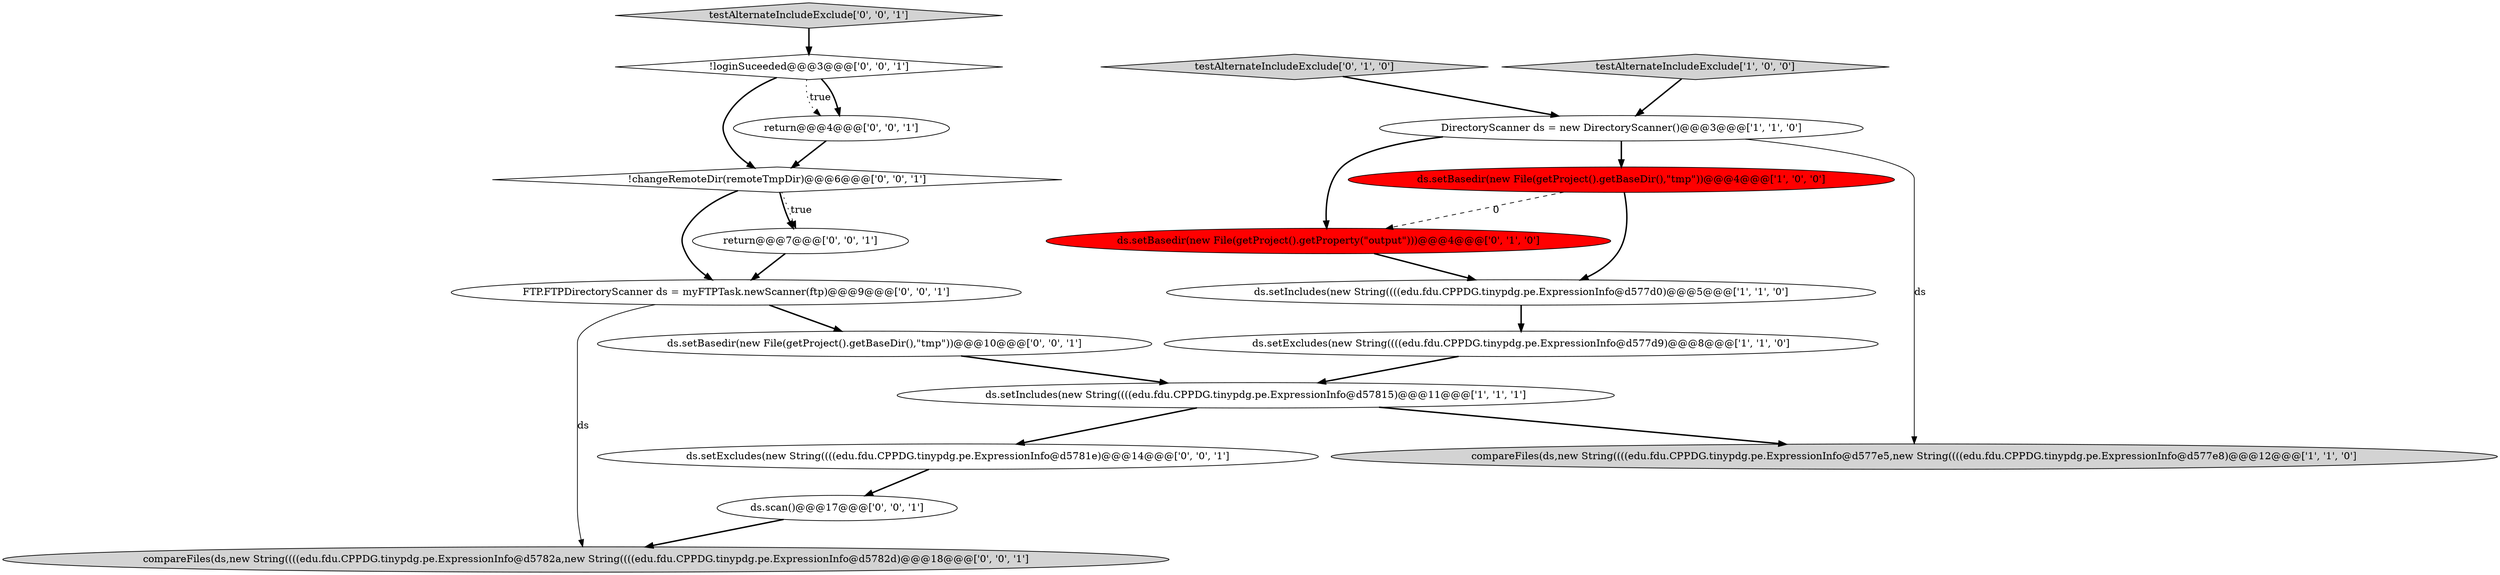 digraph {
4 [style = filled, label = "ds.setExcludes(new String((((edu.fdu.CPPDG.tinypdg.pe.ExpressionInfo@d577d9)@@@8@@@['1', '1', '0']", fillcolor = white, shape = ellipse image = "AAA0AAABBB1BBB"];
16 [style = filled, label = "compareFiles(ds,new String((((edu.fdu.CPPDG.tinypdg.pe.ExpressionInfo@d5782a,new String((((edu.fdu.CPPDG.tinypdg.pe.ExpressionInfo@d5782d)@@@18@@@['0', '0', '1']", fillcolor = lightgray, shape = ellipse image = "AAA0AAABBB3BBB"];
7 [style = filled, label = "ds.setBasedir(new File(getProject().getProperty(\"output\")))@@@4@@@['0', '1', '0']", fillcolor = red, shape = ellipse image = "AAA1AAABBB2BBB"];
14 [style = filled, label = "!loginSuceeded@@@3@@@['0', '0', '1']", fillcolor = white, shape = diamond image = "AAA0AAABBB3BBB"];
8 [style = filled, label = "testAlternateIncludeExclude['0', '1', '0']", fillcolor = lightgray, shape = diamond image = "AAA0AAABBB2BBB"];
12 [style = filled, label = "!changeRemoteDir(remoteTmpDir)@@@6@@@['0', '0', '1']", fillcolor = white, shape = diamond image = "AAA0AAABBB3BBB"];
15 [style = filled, label = "ds.setExcludes(new String((((edu.fdu.CPPDG.tinypdg.pe.ExpressionInfo@d5781e)@@@14@@@['0', '0', '1']", fillcolor = white, shape = ellipse image = "AAA0AAABBB3BBB"];
3 [style = filled, label = "ds.setBasedir(new File(getProject().getBaseDir(),\"tmp\"))@@@4@@@['1', '0', '0']", fillcolor = red, shape = ellipse image = "AAA1AAABBB1BBB"];
1 [style = filled, label = "ds.setIncludes(new String((((edu.fdu.CPPDG.tinypdg.pe.ExpressionInfo@d57815)@@@11@@@['1', '1', '1']", fillcolor = white, shape = ellipse image = "AAA0AAABBB1BBB"];
17 [style = filled, label = "testAlternateIncludeExclude['0', '0', '1']", fillcolor = lightgray, shape = diamond image = "AAA0AAABBB3BBB"];
5 [style = filled, label = "testAlternateIncludeExclude['1', '0', '0']", fillcolor = lightgray, shape = diamond image = "AAA0AAABBB1BBB"];
0 [style = filled, label = "ds.setIncludes(new String((((edu.fdu.CPPDG.tinypdg.pe.ExpressionInfo@d577d0)@@@5@@@['1', '1', '0']", fillcolor = white, shape = ellipse image = "AAA0AAABBB1BBB"];
18 [style = filled, label = "FTP.FTPDirectoryScanner ds = myFTPTask.newScanner(ftp)@@@9@@@['0', '0', '1']", fillcolor = white, shape = ellipse image = "AAA0AAABBB3BBB"];
6 [style = filled, label = "compareFiles(ds,new String((((edu.fdu.CPPDG.tinypdg.pe.ExpressionInfo@d577e5,new String((((edu.fdu.CPPDG.tinypdg.pe.ExpressionInfo@d577e8)@@@12@@@['1', '1', '0']", fillcolor = lightgray, shape = ellipse image = "AAA0AAABBB1BBB"];
13 [style = filled, label = "ds.setBasedir(new File(getProject().getBaseDir(),\"tmp\"))@@@10@@@['0', '0', '1']", fillcolor = white, shape = ellipse image = "AAA0AAABBB3BBB"];
9 [style = filled, label = "ds.scan()@@@17@@@['0', '0', '1']", fillcolor = white, shape = ellipse image = "AAA0AAABBB3BBB"];
10 [style = filled, label = "return@@@7@@@['0', '0', '1']", fillcolor = white, shape = ellipse image = "AAA0AAABBB3BBB"];
2 [style = filled, label = "DirectoryScanner ds = new DirectoryScanner()@@@3@@@['1', '1', '0']", fillcolor = white, shape = ellipse image = "AAA0AAABBB1BBB"];
11 [style = filled, label = "return@@@4@@@['0', '0', '1']", fillcolor = white, shape = ellipse image = "AAA0AAABBB3BBB"];
18->16 [style = solid, label="ds"];
10->18 [style = bold, label=""];
3->7 [style = dashed, label="0"];
1->15 [style = bold, label=""];
2->3 [style = bold, label=""];
2->6 [style = solid, label="ds"];
7->0 [style = bold, label=""];
11->12 [style = bold, label=""];
9->16 [style = bold, label=""];
13->1 [style = bold, label=""];
3->0 [style = bold, label=""];
5->2 [style = bold, label=""];
12->10 [style = bold, label=""];
1->6 [style = bold, label=""];
12->10 [style = dotted, label="true"];
8->2 [style = bold, label=""];
0->4 [style = bold, label=""];
15->9 [style = bold, label=""];
17->14 [style = bold, label=""];
14->12 [style = bold, label=""];
12->18 [style = bold, label=""];
18->13 [style = bold, label=""];
14->11 [style = dotted, label="true"];
4->1 [style = bold, label=""];
2->7 [style = bold, label=""];
14->11 [style = bold, label=""];
}
